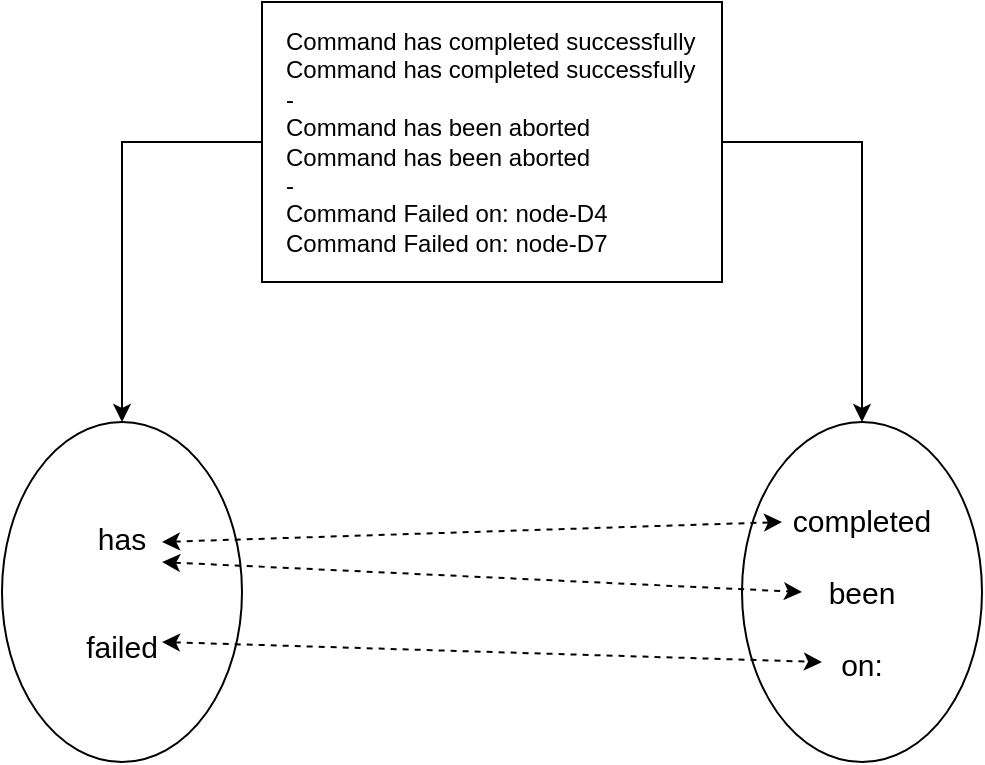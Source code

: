 <mxfile version="22.1.18" type="github">
  <diagram name="第 1 页" id="QYilBv6ce0fKCJkTPs9D">
    <mxGraphModel dx="1562" dy="858" grid="1" gridSize="10" guides="1" tooltips="1" connect="1" arrows="1" fold="1" page="1" pageScale="1" pageWidth="827" pageHeight="1169" math="0" shadow="0">
      <root>
        <mxCell id="0" />
        <mxCell id="1" parent="0" />
        <mxCell id="D-6c2IGcB8lIvSLakQQt-5" style="edgeStyle=orthogonalEdgeStyle;rounded=0;orthogonalLoop=1;jettySize=auto;html=1;exitX=0;exitY=0.5;exitDx=0;exitDy=0;entryX=0.5;entryY=0;entryDx=0;entryDy=0;" edge="1" parent="1" source="D-6c2IGcB8lIvSLakQQt-1" target="D-6c2IGcB8lIvSLakQQt-3">
          <mxGeometry relative="1" as="geometry" />
        </mxCell>
        <mxCell id="D-6c2IGcB8lIvSLakQQt-6" style="edgeStyle=orthogonalEdgeStyle;rounded=0;orthogonalLoop=1;jettySize=auto;html=1;exitX=1;exitY=0.5;exitDx=0;exitDy=0;entryX=0.5;entryY=0;entryDx=0;entryDy=0;" edge="1" parent="1" source="D-6c2IGcB8lIvSLakQQt-1" target="D-6c2IGcB8lIvSLakQQt-4">
          <mxGeometry relative="1" as="geometry" />
        </mxCell>
        <mxCell id="D-6c2IGcB8lIvSLakQQt-1" value="Command has completed successfully&lt;br&gt;Command has completed successfully&lt;br&gt;-&lt;br&gt;Command has been aborted&lt;br&gt;Command has been aborted&lt;br&gt;-&lt;br&gt;Command Failed on: node-D4&lt;br&gt;&lt;div style=&quot;&quot;&gt;&lt;span style=&quot;background-color: initial;&quot;&gt;Command Failed on: node-D7&lt;/span&gt;&lt;/div&gt;" style="rounded=0;whiteSpace=wrap;html=1;align=left;spacingLeft=10;" vertex="1" parent="1">
          <mxGeometry x="290" y="170" width="230" height="140" as="geometry" />
        </mxCell>
        <mxCell id="D-6c2IGcB8lIvSLakQQt-3" value="&lt;font style=&quot;font-size: 15px;&quot;&gt;has&lt;br&gt;&lt;br&gt;&lt;br&gt;failed&lt;/font&gt;" style="ellipse;whiteSpace=wrap;html=1;" vertex="1" parent="1">
          <mxGeometry x="160" y="380" width="120" height="170" as="geometry" />
        </mxCell>
        <mxCell id="D-6c2IGcB8lIvSLakQQt-4" value="&lt;font style=&quot;font-size: 15px;&quot;&gt;completed&lt;br&gt;&lt;br&gt;been&lt;br&gt;&lt;br&gt;on:&lt;/font&gt;" style="ellipse;whiteSpace=wrap;html=1;" vertex="1" parent="1">
          <mxGeometry x="530" y="380" width="120" height="170" as="geometry" />
        </mxCell>
        <mxCell id="D-6c2IGcB8lIvSLakQQt-7" value="" style="endArrow=classic;startArrow=classic;html=1;rounded=0;dashed=1;" edge="1" parent="1">
          <mxGeometry width="50" height="50" relative="1" as="geometry">
            <mxPoint x="240" y="440" as="sourcePoint" />
            <mxPoint x="550" y="430" as="targetPoint" />
          </mxGeometry>
        </mxCell>
        <mxCell id="D-6c2IGcB8lIvSLakQQt-8" value="" style="endArrow=classic;startArrow=classic;html=1;rounded=0;entryX=0.25;entryY=0.5;entryDx=0;entryDy=0;entryPerimeter=0;exitX=0.667;exitY=0.412;exitDx=0;exitDy=0;exitPerimeter=0;dashed=1;" edge="1" parent="1" source="D-6c2IGcB8lIvSLakQQt-3" target="D-6c2IGcB8lIvSLakQQt-4">
          <mxGeometry width="50" height="50" relative="1" as="geometry">
            <mxPoint x="250" y="450" as="sourcePoint" />
            <mxPoint x="460" y="460" as="targetPoint" />
          </mxGeometry>
        </mxCell>
        <mxCell id="D-6c2IGcB8lIvSLakQQt-9" value="" style="endArrow=classic;startArrow=classic;html=1;rounded=0;entryX=0.333;entryY=0.706;entryDx=0;entryDy=0;entryPerimeter=0;dashed=1;" edge="1" parent="1" target="D-6c2IGcB8lIvSLakQQt-4">
          <mxGeometry width="50" height="50" relative="1" as="geometry">
            <mxPoint x="240" y="490" as="sourcePoint" />
            <mxPoint x="530" y="530" as="targetPoint" />
          </mxGeometry>
        </mxCell>
      </root>
    </mxGraphModel>
  </diagram>
</mxfile>
